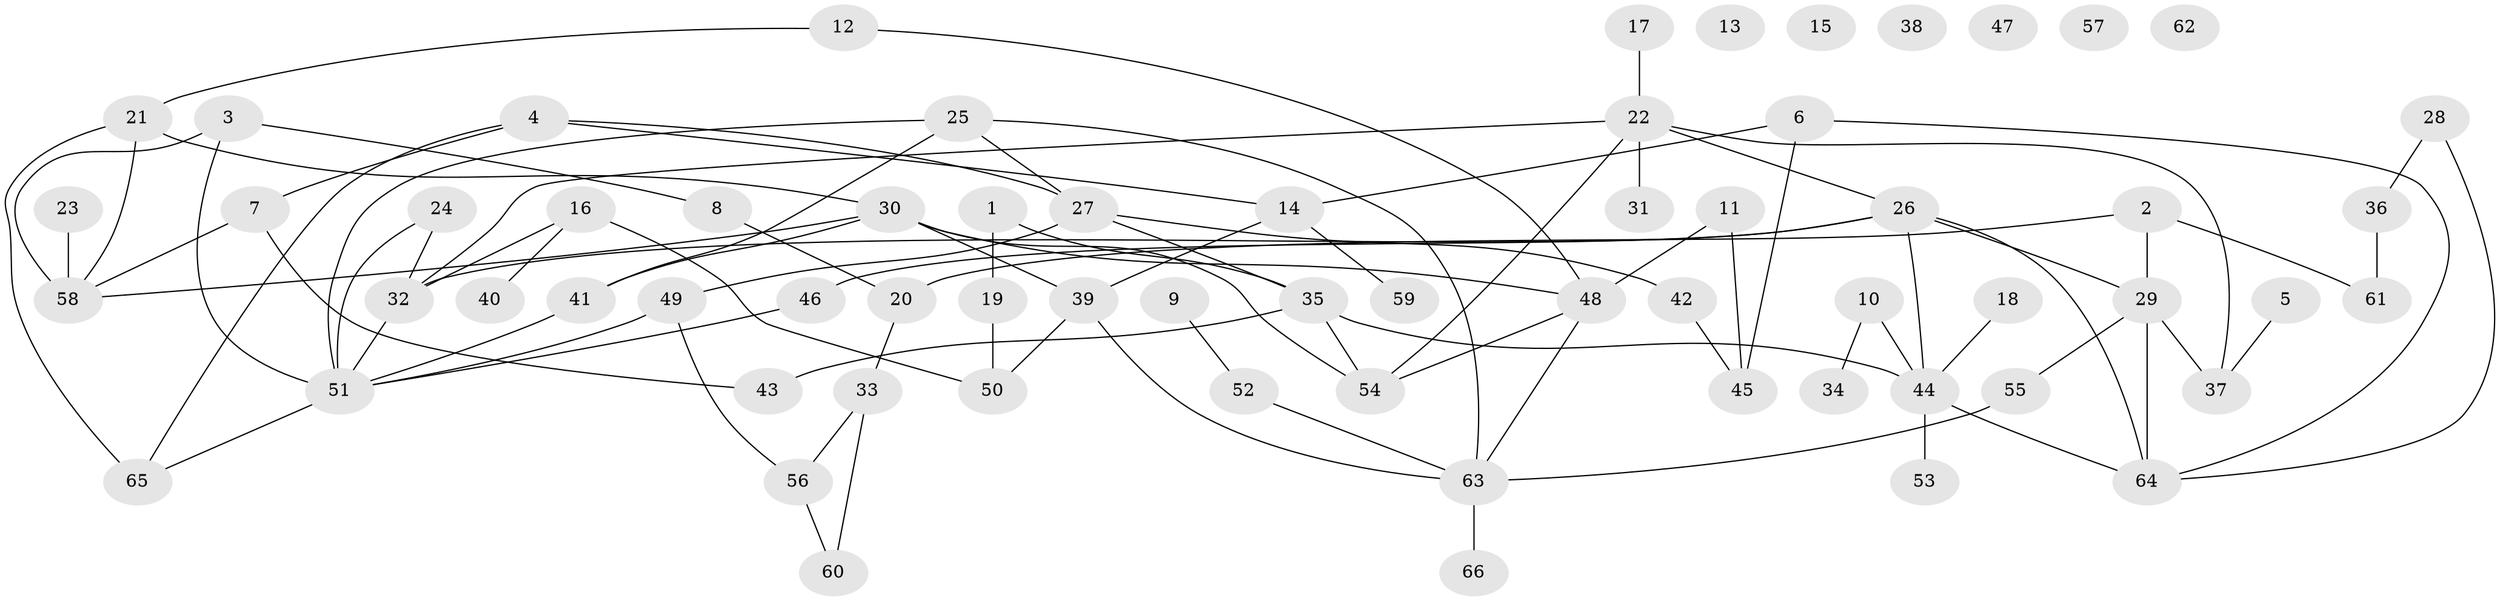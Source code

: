 // coarse degree distribution, {5: 0.06818181818181818, 4: 0.06818181818181818, 3: 0.11363636363636363, 1: 0.18181818181818182, 2: 0.25, 0: 0.13636363636363635, 6: 0.09090909090909091, 7: 0.045454545454545456, 8: 0.045454545454545456}
// Generated by graph-tools (version 1.1) at 2025/23/03/03/25 07:23:26]
// undirected, 66 vertices, 91 edges
graph export_dot {
graph [start="1"]
  node [color=gray90,style=filled];
  1;
  2;
  3;
  4;
  5;
  6;
  7;
  8;
  9;
  10;
  11;
  12;
  13;
  14;
  15;
  16;
  17;
  18;
  19;
  20;
  21;
  22;
  23;
  24;
  25;
  26;
  27;
  28;
  29;
  30;
  31;
  32;
  33;
  34;
  35;
  36;
  37;
  38;
  39;
  40;
  41;
  42;
  43;
  44;
  45;
  46;
  47;
  48;
  49;
  50;
  51;
  52;
  53;
  54;
  55;
  56;
  57;
  58;
  59;
  60;
  61;
  62;
  63;
  64;
  65;
  66;
  1 -- 19;
  1 -- 35;
  2 -- 20;
  2 -- 29;
  2 -- 61;
  3 -- 8;
  3 -- 51;
  3 -- 58;
  4 -- 7;
  4 -- 14;
  4 -- 27;
  4 -- 65;
  5 -- 37;
  6 -- 14;
  6 -- 45;
  6 -- 64;
  7 -- 43;
  7 -- 58;
  8 -- 20;
  9 -- 52;
  10 -- 34;
  10 -- 44;
  11 -- 45;
  11 -- 48;
  12 -- 21;
  12 -- 48;
  14 -- 39;
  14 -- 59;
  16 -- 32;
  16 -- 40;
  16 -- 50;
  17 -- 22;
  18 -- 44;
  19 -- 50;
  20 -- 33;
  21 -- 30;
  21 -- 58;
  21 -- 65;
  22 -- 26;
  22 -- 31;
  22 -- 32;
  22 -- 37;
  22 -- 54;
  23 -- 58;
  24 -- 32;
  24 -- 51;
  25 -- 27;
  25 -- 41;
  25 -- 51;
  25 -- 63;
  26 -- 29;
  26 -- 32;
  26 -- 44;
  26 -- 46;
  26 -- 64;
  27 -- 35;
  27 -- 42;
  27 -- 49;
  28 -- 36;
  28 -- 64;
  29 -- 37;
  29 -- 55;
  29 -- 64;
  30 -- 39;
  30 -- 41;
  30 -- 48;
  30 -- 54;
  30 -- 58;
  32 -- 51;
  33 -- 56;
  33 -- 60;
  35 -- 43;
  35 -- 44;
  35 -- 54;
  36 -- 61;
  39 -- 50;
  39 -- 63;
  41 -- 51;
  42 -- 45;
  44 -- 53;
  44 -- 64;
  46 -- 51;
  48 -- 54;
  48 -- 63;
  49 -- 51;
  49 -- 56;
  51 -- 65;
  52 -- 63;
  55 -- 63;
  56 -- 60;
  63 -- 66;
}
